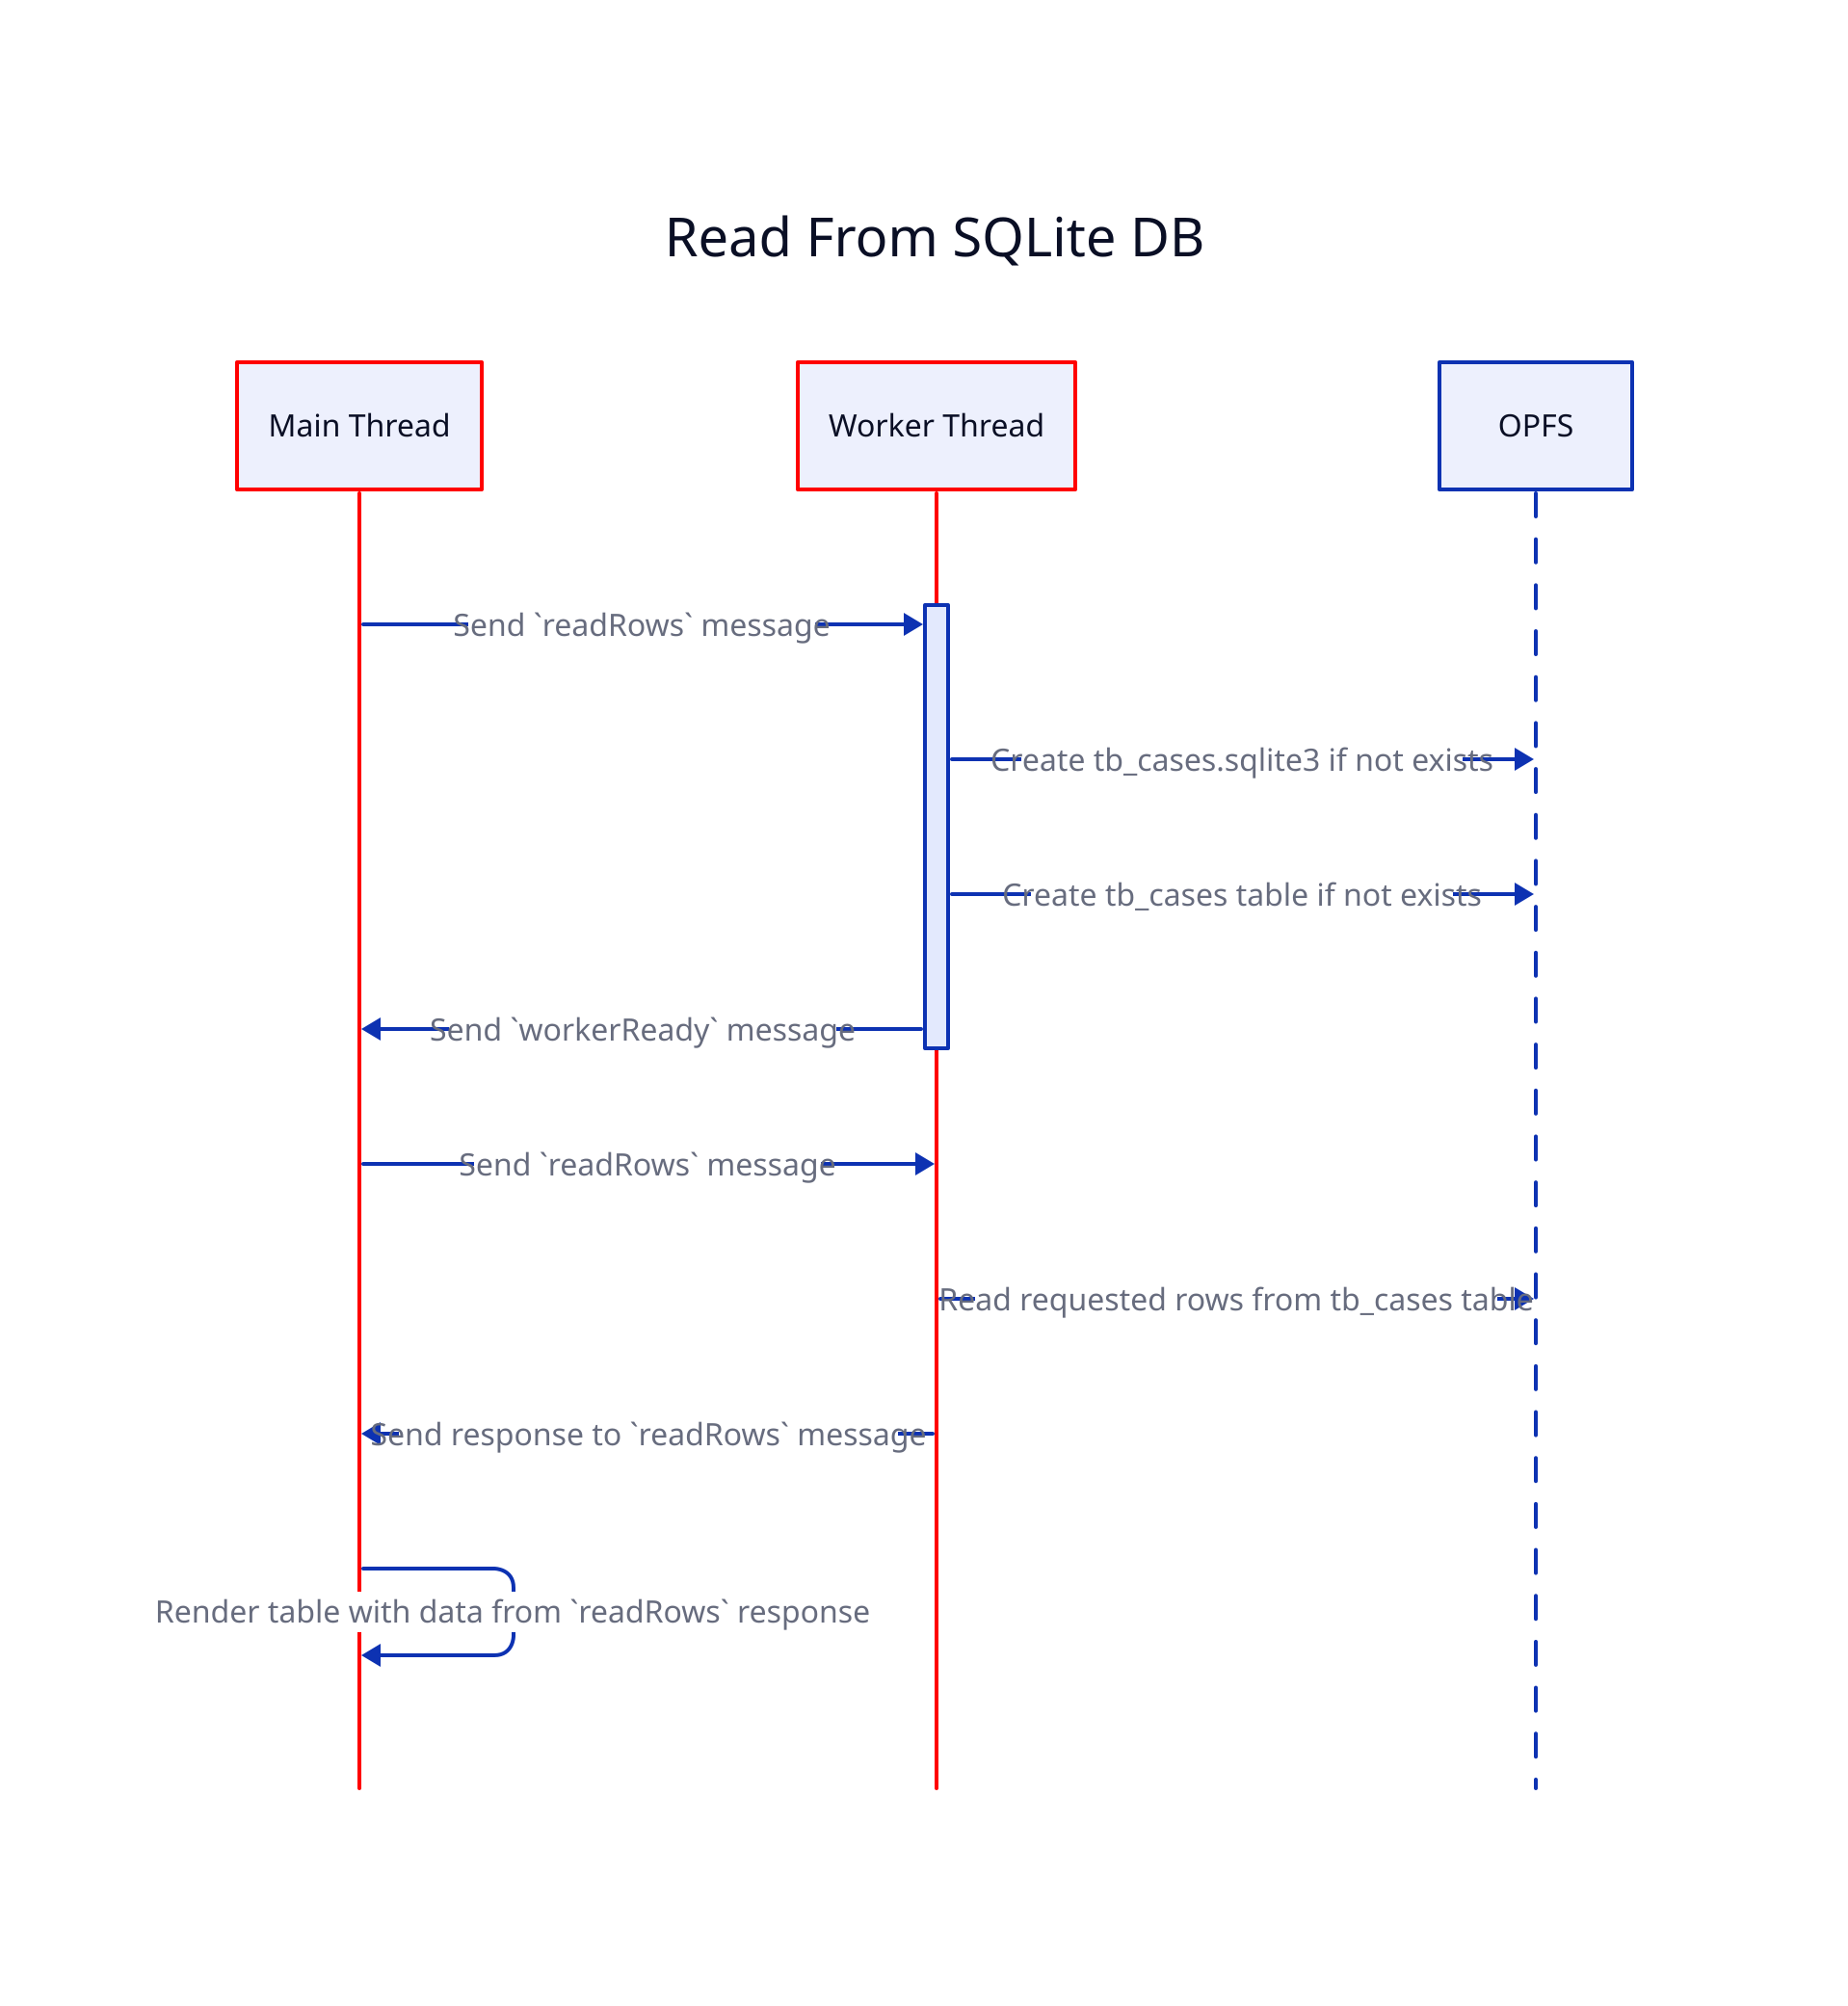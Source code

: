 Read From SQLite DB: {
  shape: sequence_diagram

  main: Main Thread
  main.style: {
    stroke: red
    stroke-dash: 0
  }
  worker: Worker Thread
  worker.style: {
    stroke: red
    stroke-dash: 0
  }
  opfs: OPFS

  main -> worker.a: Send `readRows` message

  worker.a -> opfs: Create tb_cases.sqlite3 if not exists
  worker.a -> opfs: Create tb_cases table if not exists

  worker.a -> main: Send `workerReady` message
  main -> worker: Send `readRows` message

  worker -> opfs: Read requested rows from tb_cases table
  worker -> main: Send response to `readRows` message

  main -> main: Render table with data from `readRows` response
}
